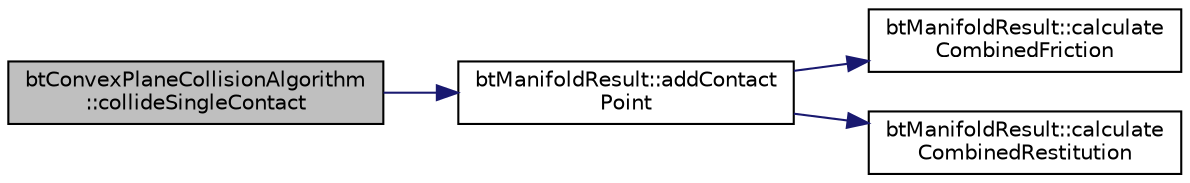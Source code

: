 digraph "btConvexPlaneCollisionAlgorithm::collideSingleContact"
{
  edge [fontname="Helvetica",fontsize="10",labelfontname="Helvetica",labelfontsize="10"];
  node [fontname="Helvetica",fontsize="10",shape=record];
  rankdir="LR";
  Node1 [label="btConvexPlaneCollisionAlgorithm\l::collideSingleContact",height=0.2,width=0.4,color="black", fillcolor="grey75", style="filled", fontcolor="black"];
  Node1 -> Node2 [color="midnightblue",fontsize="10",style="solid",fontname="Helvetica"];
  Node2 [label="btManifoldResult::addContact\lPoint",height=0.2,width=0.4,color="black", fillcolor="white", style="filled",URL="$classbt_manifold_result.html#aebe32f0c202d988d0458e88d768602c6"];
  Node2 -> Node3 [color="midnightblue",fontsize="10",style="solid",fontname="Helvetica"];
  Node3 [label="btManifoldResult::calculate\lCombinedFriction",height=0.2,width=0.4,color="black", fillcolor="white", style="filled",URL="$classbt_manifold_result.html#a162717dce3ef3a756ae55ec04a179ed5",tooltip="User can override this material combiner by implementing gContactAddedCallback and setting body0->m_c..."];
  Node2 -> Node4 [color="midnightblue",fontsize="10",style="solid",fontname="Helvetica"];
  Node4 [label="btManifoldResult::calculate\lCombinedRestitution",height=0.2,width=0.4,color="black", fillcolor="white", style="filled",URL="$classbt_manifold_result.html#aa4419fc3b0d13ccc2cbfd7739b047c04",tooltip="in the future we can let the user override the methods to combine restitution and friction ..."];
}
